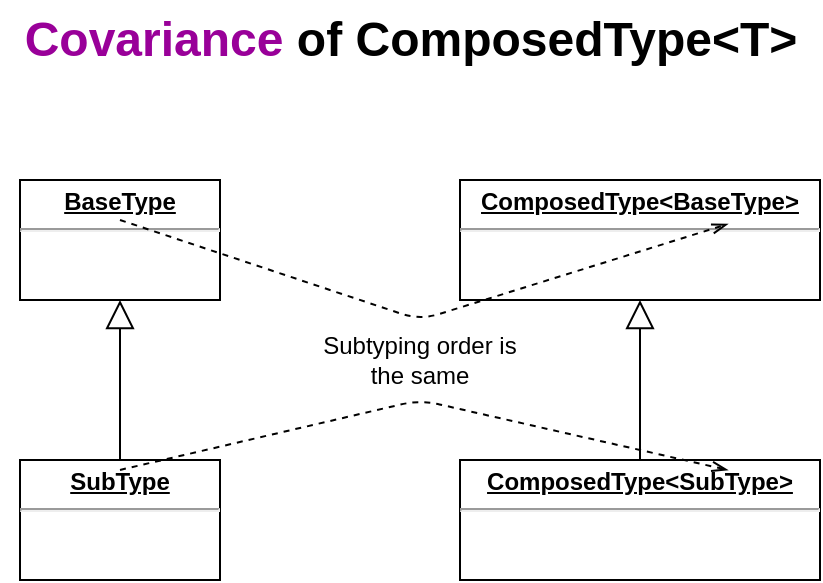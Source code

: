 <mxfile pages="3" scale="1" border="20">
    <diagram id="idhxigilsuWetFB2cpPl" name="Covariance">
        <mxGraphModel dx="1319" dy="352" grid="1" gridSize="10" guides="1" tooltips="1" connect="1" arrows="1" fold="1" page="0" pageScale="1" pageWidth="827" pageHeight="1169" math="0" shadow="0">
            <root>
                <mxCell id="0"/>
                <mxCell id="1" parent="0"/>
                <mxCell id="22" value="&lt;p style=&quot;margin: 0px ; margin-top: 4px ; text-align: center ; text-decoration: underline&quot;&gt;&lt;b&gt;BaseType&lt;/b&gt;&lt;/p&gt;&lt;hr&gt;&lt;p style=&quot;margin: 0px ; margin-left: 8px&quot;&gt;&lt;br&gt;&lt;/p&gt;" style="verticalAlign=top;align=left;overflow=fill;fontSize=12;fontFamily=Helvetica;html=1;" parent="1" vertex="1">
                    <mxGeometry x="-110" y="690" width="100" height="60" as="geometry"/>
                </mxCell>
                <mxCell id="23" value="" style="endArrow=block;endFill=0;endSize=12;html=1;exitX=0.5;exitY=0;exitDx=0;exitDy=0;entryX=0.5;entryY=1;entryDx=0;entryDy=0;entryPerimeter=0;" parent="1" target="22" edge="1">
                    <mxGeometry width="160" relative="1" as="geometry">
                        <mxPoint x="-60" y="830" as="sourcePoint"/>
                        <mxPoint x="260" y="710" as="targetPoint"/>
                    </mxGeometry>
                </mxCell>
                <mxCell id="25" value="&lt;p style=&quot;margin: 0px ; margin-top: 4px ; text-align: center ; text-decoration: underline&quot;&gt;&lt;b&gt;ComposedType&amp;lt;BaseType&amp;gt;&lt;/b&gt;&lt;/p&gt;&lt;hr&gt;&lt;p style=&quot;margin: 0px ; margin-left: 8px&quot;&gt;&lt;br&gt;&lt;/p&gt;" style="verticalAlign=top;align=left;overflow=fill;fontSize=12;fontFamily=Helvetica;html=1;" parent="1" vertex="1">
                    <mxGeometry x="110" y="690" width="180" height="60" as="geometry"/>
                </mxCell>
                <mxCell id="26" value="" style="endArrow=block;endFill=0;endSize=12;html=1;exitX=0.5;exitY=0;exitDx=0;exitDy=0;entryX=0.5;entryY=1;entryDx=0;entryDy=0;entryPerimeter=0;" parent="1" target="25" edge="1">
                    <mxGeometry width="160" relative="1" as="geometry">
                        <mxPoint x="200" y="830" as="sourcePoint"/>
                        <mxPoint x="480" y="710" as="targetPoint"/>
                    </mxGeometry>
                </mxCell>
                <mxCell id="27" value="&lt;p style=&quot;margin: 0px ; margin-top: 4px ; text-align: center ; text-decoration: underline&quot;&gt;&lt;b&gt;SubType&lt;/b&gt;&lt;/p&gt;&lt;hr&gt;&lt;p style=&quot;margin: 0px ; margin-left: 8px&quot;&gt;&lt;br&gt;&lt;/p&gt;" style="verticalAlign=top;align=left;overflow=fill;fontSize=12;fontFamily=Helvetica;html=1;" parent="1" vertex="1">
                    <mxGeometry x="-110" y="830" width="100" height="60" as="geometry"/>
                </mxCell>
                <mxCell id="28" value="&lt;p style=&quot;margin: 0px ; margin-top: 4px ; text-align: center ; text-decoration: underline&quot;&gt;&lt;b&gt;ComposedType&amp;lt;SubType&amp;gt;&lt;/b&gt;&lt;/p&gt;&lt;hr&gt;&lt;p style=&quot;margin: 0px ; margin-left: 8px&quot;&gt;&lt;br&gt;&lt;/p&gt;" style="verticalAlign=top;align=left;overflow=fill;fontSize=12;fontFamily=Helvetica;html=1;" parent="1" vertex="1">
                    <mxGeometry x="110" y="830" width="180" height="60" as="geometry"/>
                </mxCell>
                <mxCell id="29" value="&lt;font color=&quot;#990099&quot;&gt;Covariance&lt;/font&gt; of ComposedType&amp;lt;T&amp;gt;" style="text;strokeColor=none;fillColor=none;html=1;fontSize=24;fontStyle=1;verticalAlign=middle;align=center;" parent="1" vertex="1">
                    <mxGeometry x="-120" y="600" width="410" height="40" as="geometry"/>
                </mxCell>
                <mxCell id="31" value="Arrows" parent="0"/>
                <mxCell id="30" value="" style="endArrow=openThin;dashed=1;html=1;exitX=0.5;exitY=0.333;exitDx=0;exitDy=0;exitPerimeter=0;entryX=0.744;entryY=0.367;entryDx=0;entryDy=0;entryPerimeter=0;endFill=0;" parent="31" source="22" target="25" edge="1">
                    <mxGeometry width="50" height="50" relative="1" as="geometry">
                        <mxPoint x="-50" y="680" as="sourcePoint"/>
                        <mxPoint x="240" y="680" as="targetPoint"/>
                        <Array as="points">
                            <mxPoint x="90" y="760"/>
                        </Array>
                    </mxGeometry>
                </mxCell>
                <mxCell id="32" value="" style="endArrow=openThin;dashed=1;html=1;exitX=0.5;exitY=0.083;exitDx=0;exitDy=0;exitPerimeter=0;entryX=0.744;entryY=0.083;entryDx=0;entryDy=0;entryPerimeter=0;endFill=0;" parent="31" edge="1">
                    <mxGeometry width="50" height="50" relative="1" as="geometry">
                        <mxPoint x="-60" y="834.98" as="sourcePoint"/>
                        <mxPoint x="243.92" y="834.98" as="targetPoint"/>
                        <Array as="points">
                            <mxPoint x="90" y="800"/>
                        </Array>
                    </mxGeometry>
                </mxCell>
                <mxCell id="33" value="Subtyping order is the same" style="text;html=1;strokeColor=none;fillColor=none;align=center;verticalAlign=middle;whiteSpace=wrap;rounded=0;" parent="31" vertex="1">
                    <mxGeometry x="40" y="770" width="100" height="20" as="geometry"/>
                </mxCell>
            </root>
        </mxGraphModel>
    </diagram>
    <diagram name="Contravariance" id="MKahNsEsKvxpmk83t9uI">
        <mxGraphModel dx="1503" dy="502" grid="1" gridSize="10" guides="1" tooltips="1" connect="1" arrows="1" fold="1" page="0" pageScale="1" pageWidth="827" pageHeight="1169" math="0" shadow="0">
            <root>
                <mxCell id="AZE5Klt7uwFnKlQIZdEc-0"/>
                <mxCell id="AZE5Klt7uwFnKlQIZdEc-1" parent="AZE5Klt7uwFnKlQIZdEc-0"/>
                <mxCell id="AZE5Klt7uwFnKlQIZdEc-2" value="&lt;p style=&quot;margin: 0px ; margin-top: 4px ; text-align: center ; text-decoration: underline&quot;&gt;&lt;b&gt;BaseType&lt;/b&gt;&lt;/p&gt;&lt;hr&gt;&lt;p style=&quot;margin: 0px ; margin-left: 8px&quot;&gt;&lt;br&gt;&lt;/p&gt;" style="verticalAlign=top;align=left;overflow=fill;fontSize=12;fontFamily=Helvetica;html=1;" parent="AZE5Klt7uwFnKlQIZdEc-1" vertex="1">
                    <mxGeometry x="-110" y="690" width="100" height="60" as="geometry"/>
                </mxCell>
                <mxCell id="AZE5Klt7uwFnKlQIZdEc-3" value="" style="endArrow=block;endFill=0;endSize=12;html=1;exitX=0.5;exitY=0;exitDx=0;exitDy=0;entryX=0.5;entryY=1;entryDx=0;entryDy=0;entryPerimeter=0;" parent="AZE5Klt7uwFnKlQIZdEc-1" target="AZE5Klt7uwFnKlQIZdEc-2" edge="1">
                    <mxGeometry width="160" relative="1" as="geometry">
                        <mxPoint x="-60" y="830" as="sourcePoint"/>
                        <mxPoint x="260" y="710" as="targetPoint"/>
                    </mxGeometry>
                </mxCell>
                <mxCell id="AZE5Klt7uwFnKlQIZdEc-4" value="&lt;p style=&quot;margin: 0px ; margin-top: 4px ; text-align: center ; text-decoration: underline&quot;&gt;&lt;b&gt;ComposedType&amp;lt;SubType&amp;gt;&lt;/b&gt;&lt;/p&gt;&lt;hr&gt;&lt;p style=&quot;margin: 0px ; margin-left: 8px&quot;&gt;&lt;br&gt;&lt;/p&gt;" style="verticalAlign=top;align=left;overflow=fill;fontSize=12;fontFamily=Helvetica;html=1;" parent="AZE5Klt7uwFnKlQIZdEc-1" vertex="1">
                    <mxGeometry x="110" y="690" width="180" height="60" as="geometry"/>
                </mxCell>
                <mxCell id="AZE5Klt7uwFnKlQIZdEc-5" value="" style="endArrow=block;endFill=0;endSize=12;html=1;exitX=0.5;exitY=0;exitDx=0;exitDy=0;entryX=0.5;entryY=1;entryDx=0;entryDy=0;entryPerimeter=0;" parent="AZE5Klt7uwFnKlQIZdEc-1" target="AZE5Klt7uwFnKlQIZdEc-4" edge="1">
                    <mxGeometry width="160" relative="1" as="geometry">
                        <mxPoint x="200" y="830" as="sourcePoint"/>
                        <mxPoint x="480" y="710" as="targetPoint"/>
                    </mxGeometry>
                </mxCell>
                <mxCell id="AZE5Klt7uwFnKlQIZdEc-6" value="&lt;p style=&quot;margin: 0px ; margin-top: 4px ; text-align: center ; text-decoration: underline&quot;&gt;&lt;b&gt;SubType&lt;/b&gt;&lt;/p&gt;&lt;hr&gt;&lt;p style=&quot;margin: 0px ; margin-left: 8px&quot;&gt;&lt;br&gt;&lt;/p&gt;" style="verticalAlign=top;align=left;overflow=fill;fontSize=12;fontFamily=Helvetica;html=1;" parent="AZE5Klt7uwFnKlQIZdEc-1" vertex="1">
                    <mxGeometry x="-110" y="830" width="100" height="60" as="geometry"/>
                </mxCell>
                <mxCell id="AZE5Klt7uwFnKlQIZdEc-7" value="&lt;p style=&quot;margin: 0px ; margin-top: 4px ; text-align: center ; text-decoration: underline&quot;&gt;&lt;b&gt;ComposedType&amp;lt;BaseType&amp;gt;&lt;/b&gt;&lt;/p&gt;&lt;hr&gt;&lt;p style=&quot;margin: 0px ; margin-left: 8px&quot;&gt;&lt;br&gt;&lt;/p&gt;" style="verticalAlign=top;align=left;overflow=fill;fontSize=12;fontFamily=Helvetica;html=1;" parent="AZE5Klt7uwFnKlQIZdEc-1" vertex="1">
                    <mxGeometry x="110" y="830" width="180" height="60" as="geometry"/>
                </mxCell>
                <mxCell id="AZE5Klt7uwFnKlQIZdEc-8" value="&lt;font color=&quot;#990099&quot;&gt;Contravariance&lt;/font&gt; of ComposedType&amp;lt;T&amp;gt;" style="text;strokeColor=none;fillColor=none;html=1;fontSize=24;fontStyle=1;verticalAlign=middle;align=center;" parent="AZE5Klt7uwFnKlQIZdEc-1" vertex="1">
                    <mxGeometry x="-120" y="600" width="410" height="40" as="geometry"/>
                </mxCell>
                <mxCell id="AZE5Klt7uwFnKlQIZdEc-9" value="Arrows" parent="AZE5Klt7uwFnKlQIZdEc-0"/>
                <mxCell id="AZE5Klt7uwFnKlQIZdEc-12" value="Subtyping order &lt;br&gt;is flipped" style="text;html=1;strokeColor=none;fillColor=none;align=center;verticalAlign=middle;whiteSpace=wrap;rounded=0;" parent="AZE5Klt7uwFnKlQIZdEc-9" vertex="1">
                    <mxGeometry x="44" y="794" width="100" height="20" as="geometry"/>
                </mxCell>
                <mxCell id="pfbplFU7xEc99ds2Ewtw-0" value="" style="endArrow=openThin;dashed=1;html=1;exitX=0.49;exitY=0.333;exitDx=0;exitDy=0;exitPerimeter=0;entryX=0.739;entryY=0.1;entryDx=0;entryDy=0;entryPerimeter=0;endFill=0;" edge="1" parent="AZE5Klt7uwFnKlQIZdEc-9" source="AZE5Klt7uwFnKlQIZdEc-2" target="AZE5Klt7uwFnKlQIZdEc-7">
                    <mxGeometry width="50" height="50" relative="1" as="geometry">
                        <mxPoint x="-47.0" y="844.02" as="sourcePoint"/>
                        <mxPoint x="247.98" y="716.98" as="targetPoint"/>
                    </mxGeometry>
                </mxCell>
                <mxCell id="wvmFaS8hPKzMdNlRlZAY-0" value="" style="endArrow=openThin;dashed=1;html=1;exitX=0.53;exitY=0.067;exitDx=0;exitDy=0;exitPerimeter=0;entryX=0.722;entryY=0.35;entryDx=0;entryDy=0;entryPerimeter=0;endFill=0;" parent="AZE5Klt7uwFnKlQIZdEc-9" edge="1" target="AZE5Klt7uwFnKlQIZdEc-4" source="AZE5Klt7uwFnKlQIZdEc-6">
                    <mxGeometry width="50" height="50" relative="1" as="geometry">
                        <mxPoint x="140" y="800" as="sourcePoint"/>
                        <mxPoint x="190" y="750" as="targetPoint"/>
                    </mxGeometry>
                </mxCell>
            </root>
        </mxGraphModel>
    </diagram>
</mxfile>